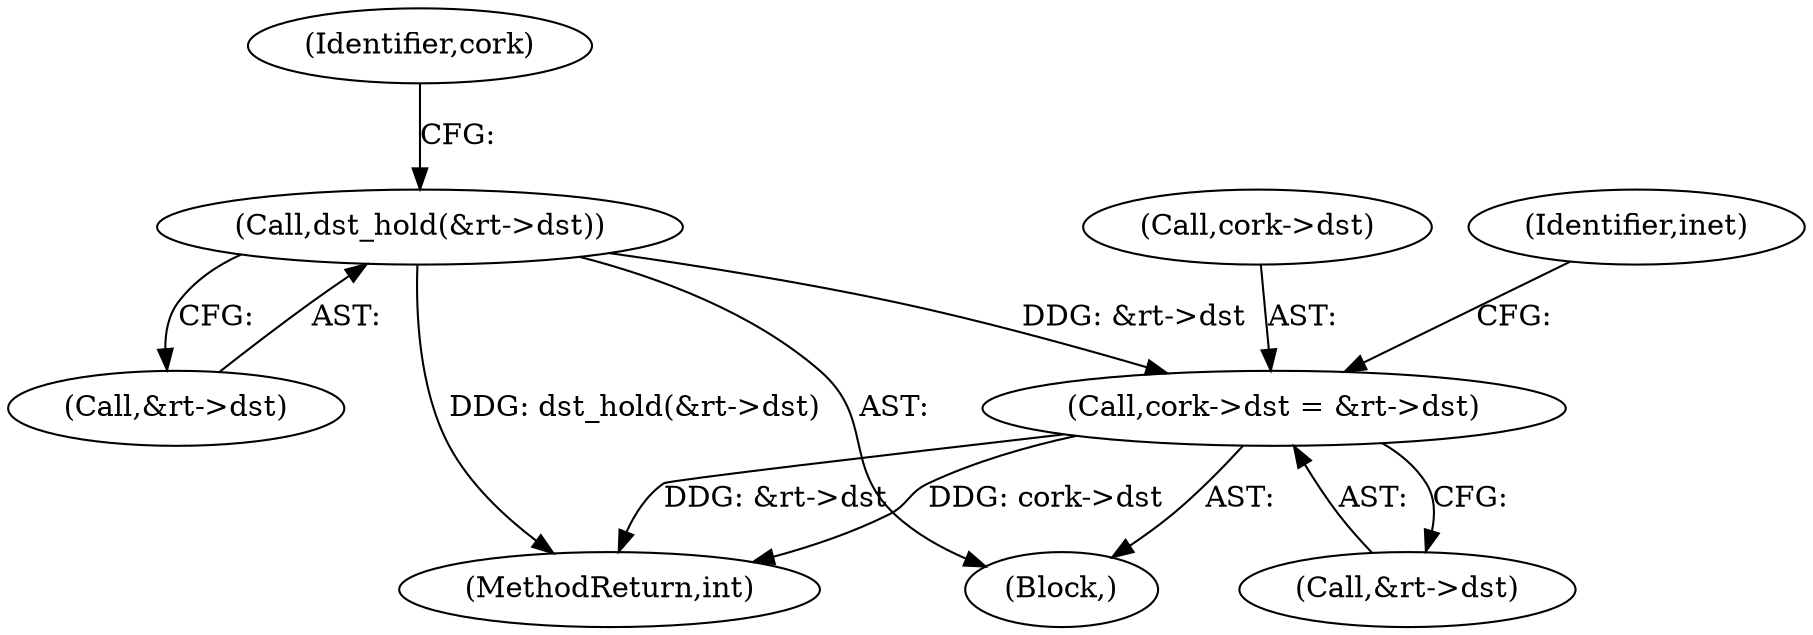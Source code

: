 digraph "0_linux_87c48fa3b4630905f98268dde838ee43626a060c_0@pointer" {
"1000380" [label="(Call,cork->dst = &rt->dst)"];
"1000375" [label="(Call,dst_hold(&rt->dst))"];
"1000393" [label="(Identifier,inet)"];
"1000376" [label="(Call,&rt->dst)"];
"1000381" [label="(Call,cork->dst)"];
"1000382" [label="(Identifier,cork)"];
"1001339" [label="(MethodReturn,int)"];
"1000384" [label="(Call,&rt->dst)"];
"1000179" [label="(Block,)"];
"1000380" [label="(Call,cork->dst = &rt->dst)"];
"1000375" [label="(Call,dst_hold(&rt->dst))"];
"1000380" -> "1000179"  [label="AST: "];
"1000380" -> "1000384"  [label="CFG: "];
"1000381" -> "1000380"  [label="AST: "];
"1000384" -> "1000380"  [label="AST: "];
"1000393" -> "1000380"  [label="CFG: "];
"1000380" -> "1001339"  [label="DDG: &rt->dst"];
"1000380" -> "1001339"  [label="DDG: cork->dst"];
"1000375" -> "1000380"  [label="DDG: &rt->dst"];
"1000375" -> "1000179"  [label="AST: "];
"1000375" -> "1000376"  [label="CFG: "];
"1000376" -> "1000375"  [label="AST: "];
"1000382" -> "1000375"  [label="CFG: "];
"1000375" -> "1001339"  [label="DDG: dst_hold(&rt->dst)"];
}
